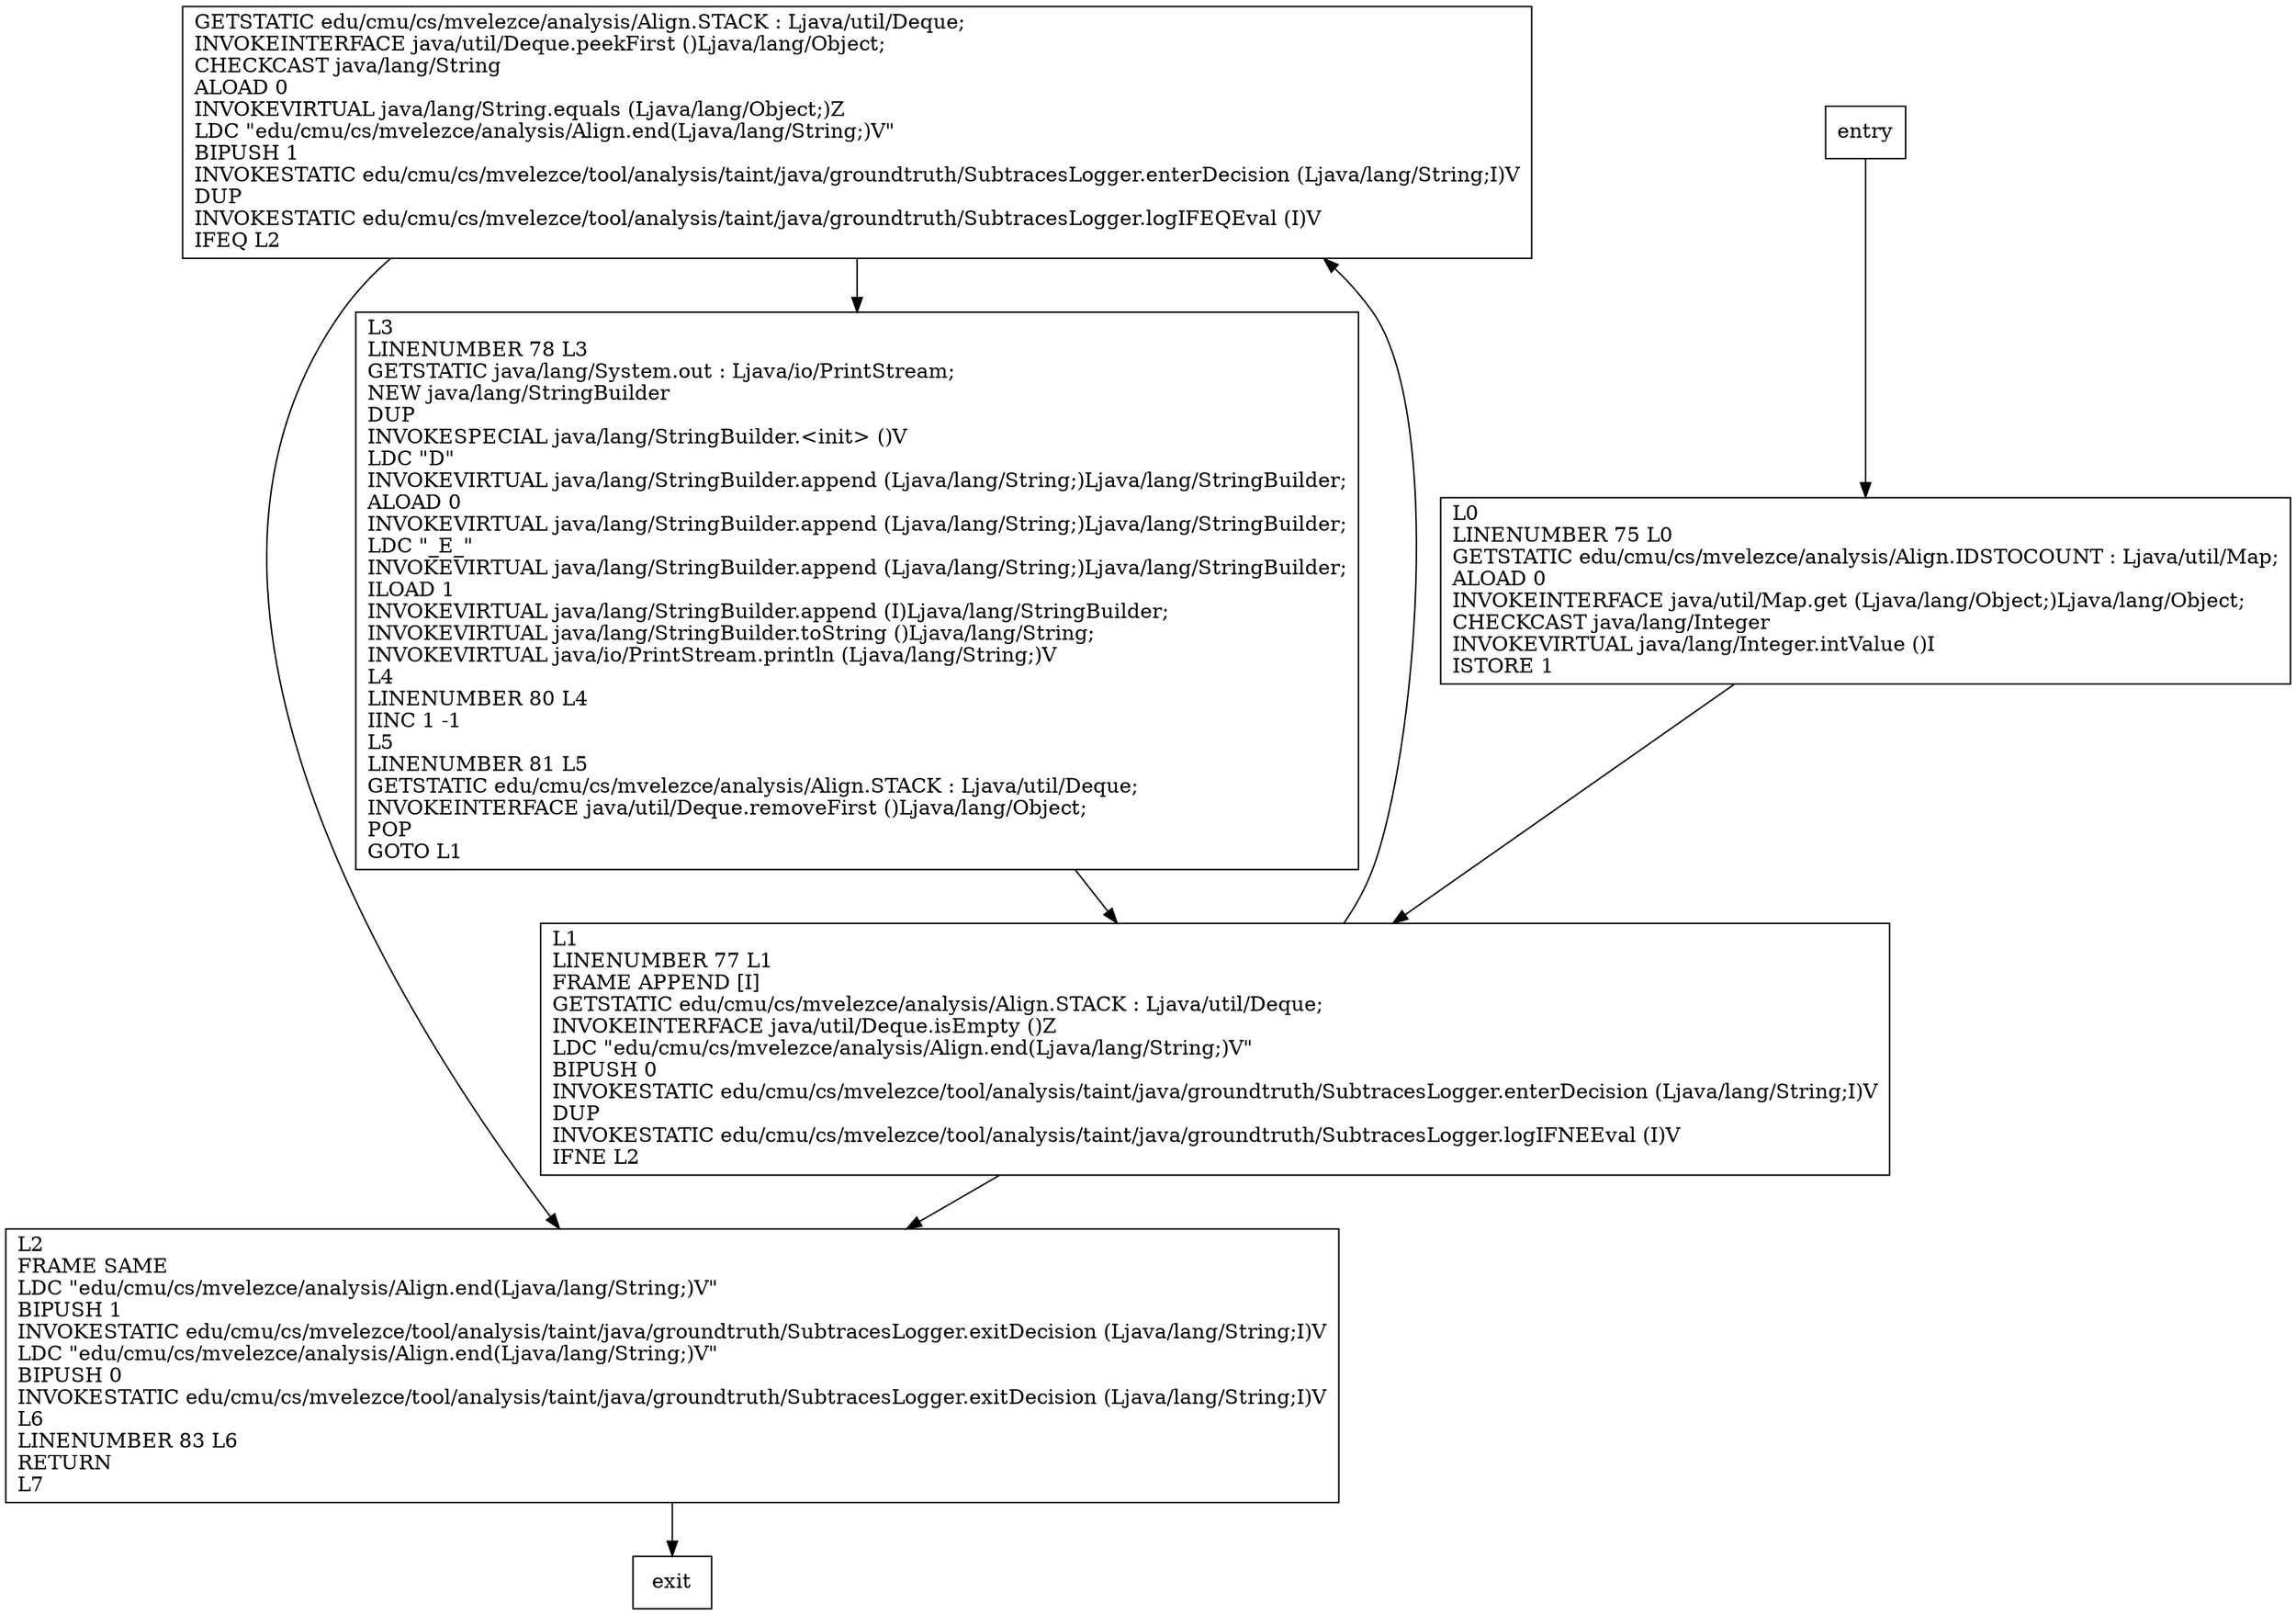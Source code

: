 digraph end {
node [shape=record];
1930649972 [label="L2\lFRAME SAME\lLDC \"edu/cmu/cs/mvelezce/analysis/Align.end(Ljava/lang/String;)V\"\lBIPUSH 1\lINVOKESTATIC edu/cmu/cs/mvelezce/tool/analysis/taint/java/groundtruth/SubtracesLogger.exitDecision (Ljava/lang/String;I)V\lLDC \"edu/cmu/cs/mvelezce/analysis/Align.end(Ljava/lang/String;)V\"\lBIPUSH 0\lINVOKESTATIC edu/cmu/cs/mvelezce/tool/analysis/taint/java/groundtruth/SubtracesLogger.exitDecision (Ljava/lang/String;I)V\lL6\lLINENUMBER 83 L6\lRETURN\lL7\l"];
1127222884 [label="L3\lLINENUMBER 78 L3\lGETSTATIC java/lang/System.out : Ljava/io/PrintStream;\lNEW java/lang/StringBuilder\lDUP\lINVOKESPECIAL java/lang/StringBuilder.\<init\> ()V\lLDC \"D\"\lINVOKEVIRTUAL java/lang/StringBuilder.append (Ljava/lang/String;)Ljava/lang/StringBuilder;\lALOAD 0\lINVOKEVIRTUAL java/lang/StringBuilder.append (Ljava/lang/String;)Ljava/lang/StringBuilder;\lLDC \"_E_\"\lINVOKEVIRTUAL java/lang/StringBuilder.append (Ljava/lang/String;)Ljava/lang/StringBuilder;\lILOAD 1\lINVOKEVIRTUAL java/lang/StringBuilder.append (I)Ljava/lang/StringBuilder;\lINVOKEVIRTUAL java/lang/StringBuilder.toString ()Ljava/lang/String;\lINVOKEVIRTUAL java/io/PrintStream.println (Ljava/lang/String;)V\lL4\lLINENUMBER 80 L4\lIINC 1 -1\lL5\lLINENUMBER 81 L5\lGETSTATIC edu/cmu/cs/mvelezce/analysis/Align.STACK : Ljava/util/Deque;\lINVOKEINTERFACE java/util/Deque.removeFirst ()Ljava/lang/Object;\lPOP\lGOTO L1\l"];
1517664980 [label="L0\lLINENUMBER 75 L0\lGETSTATIC edu/cmu/cs/mvelezce/analysis/Align.IDSTOCOUNT : Ljava/util/Map;\lALOAD 0\lINVOKEINTERFACE java/util/Map.get (Ljava/lang/Object;)Ljava/lang/Object;\lCHECKCAST java/lang/Integer\lINVOKEVIRTUAL java/lang/Integer.intValue ()I\lISTORE 1\l"];
887398710 [label="GETSTATIC edu/cmu/cs/mvelezce/analysis/Align.STACK : Ljava/util/Deque;\lINVOKEINTERFACE java/util/Deque.peekFirst ()Ljava/lang/Object;\lCHECKCAST java/lang/String\lALOAD 0\lINVOKEVIRTUAL java/lang/String.equals (Ljava/lang/Object;)Z\lLDC \"edu/cmu/cs/mvelezce/analysis/Align.end(Ljava/lang/String;)V\"\lBIPUSH 1\lINVOKESTATIC edu/cmu/cs/mvelezce/tool/analysis/taint/java/groundtruth/SubtracesLogger.enterDecision (Ljava/lang/String;I)V\lDUP\lINVOKESTATIC edu/cmu/cs/mvelezce/tool/analysis/taint/java/groundtruth/SubtracesLogger.logIFEQEval (I)V\lIFEQ L2\l"];
1998748447 [label="L1\lLINENUMBER 77 L1\lFRAME APPEND [I]\lGETSTATIC edu/cmu/cs/mvelezce/analysis/Align.STACK : Ljava/util/Deque;\lINVOKEINTERFACE java/util/Deque.isEmpty ()Z\lLDC \"edu/cmu/cs/mvelezce/analysis/Align.end(Ljava/lang/String;)V\"\lBIPUSH 0\lINVOKESTATIC edu/cmu/cs/mvelezce/tool/analysis/taint/java/groundtruth/SubtracesLogger.enterDecision (Ljava/lang/String;I)V\lDUP\lINVOKESTATIC edu/cmu/cs/mvelezce/tool/analysis/taint/java/groundtruth/SubtracesLogger.logIFNEEval (I)V\lIFNE L2\l"];
entry;
exit;
entry -> 1517664980;
1930649972 -> exit;
1127222884 -> 1998748447;
1517664980 -> 1998748447;
887398710 -> 1930649972;
887398710 -> 1127222884;
1998748447 -> 1930649972;
1998748447 -> 887398710;
}
